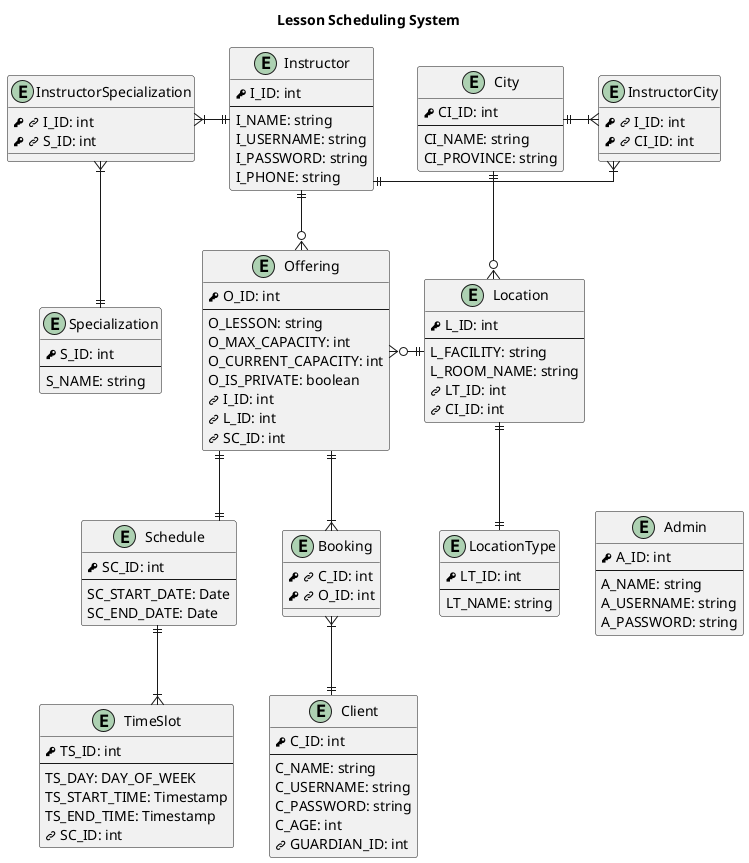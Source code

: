 @startuml ERD for Database
title Lesson Scheduling System

skinparam linetype ortho

!define PK <&key>
!define FK <&link-intact>

entity City {
    PK CI_ID: int
    --
    CI_NAME: string
    CI_PROVINCE: string 
}

entity LocationType {
    PK LT_ID: int
    --
    LT_NAME: string
}

entity Location {
    PK L_ID: int
    --
    L_FACILITY: string
    L_ROOM_NAME: string
    FK LT_ID: int
    FK CI_ID: int
}

entity Admin {
    PK A_ID: int
    --
    A_NAME: string
    A_USERNAME: string
    A_PASSWORD: string
}
entity Client {
    PK C_ID: int
    --
    C_NAME: string
    C_USERNAME: string
    C_PASSWORD: string
    C_AGE: int
    FK GUARDIAN_ID: int
}

entity Instructor {
    PK I_ID: int
    --
    I_NAME: string
    I_USERNAME: string
    I_PASSWORD: string
    I_PHONE: string
}
entity InstructorCity{
    PK FK I_ID: int
    PK FK CI_ID: int
}

entity Specialization {
    PK S_ID: int
    --
    S_NAME: string
}
entity InstructorSpecialization {
    PK FK I_ID: int
    PK FK S_ID: int
}

entity Schedule {
    PK SC_ID: int
    --
    SC_START_DATE: Date
    SC_END_DATE: Date
}
entity TimeSlot {
    PK TS_ID: int
    --
    TS_DAY: DAY_OF_WEEK
    TS_START_TIME: Timestamp
    TS_END_TIME: Timestamp
    FK SC_ID: int
}

entity Offering {
    PK O_ID: int
    --
    O_LESSON: string
    O_MAX_CAPACITY: int
    O_CURRENT_CAPACITY: int
    O_IS_PRIVATE: boolean
    FK I_ID: int
    FK L_ID: int
    FK SC_ID: int
}

entity Booking {
    PK FK C_ID: int
    PK FK O_ID: int
}

' Relationships
Location ||--|| LocationType

Offering }o-up-|| Instructor
Offering ||--|{ Booking
Offering }o-|| Location
Offering ||--|| Schedule

Booking }|--|| Client

City ||-o{ Location
City ||-|{ InstructorCity

Schedule ||--|{ TimeSlot

Instructor ||-right-|{ InstructorCity
Instructor ||-left-|{ InstructorSpecialization

InstructorSpecialization }|--|| Specialization

' Position Admin
Location ||-|| Empty
Empty -- Admin
hide Empty
@enduml
